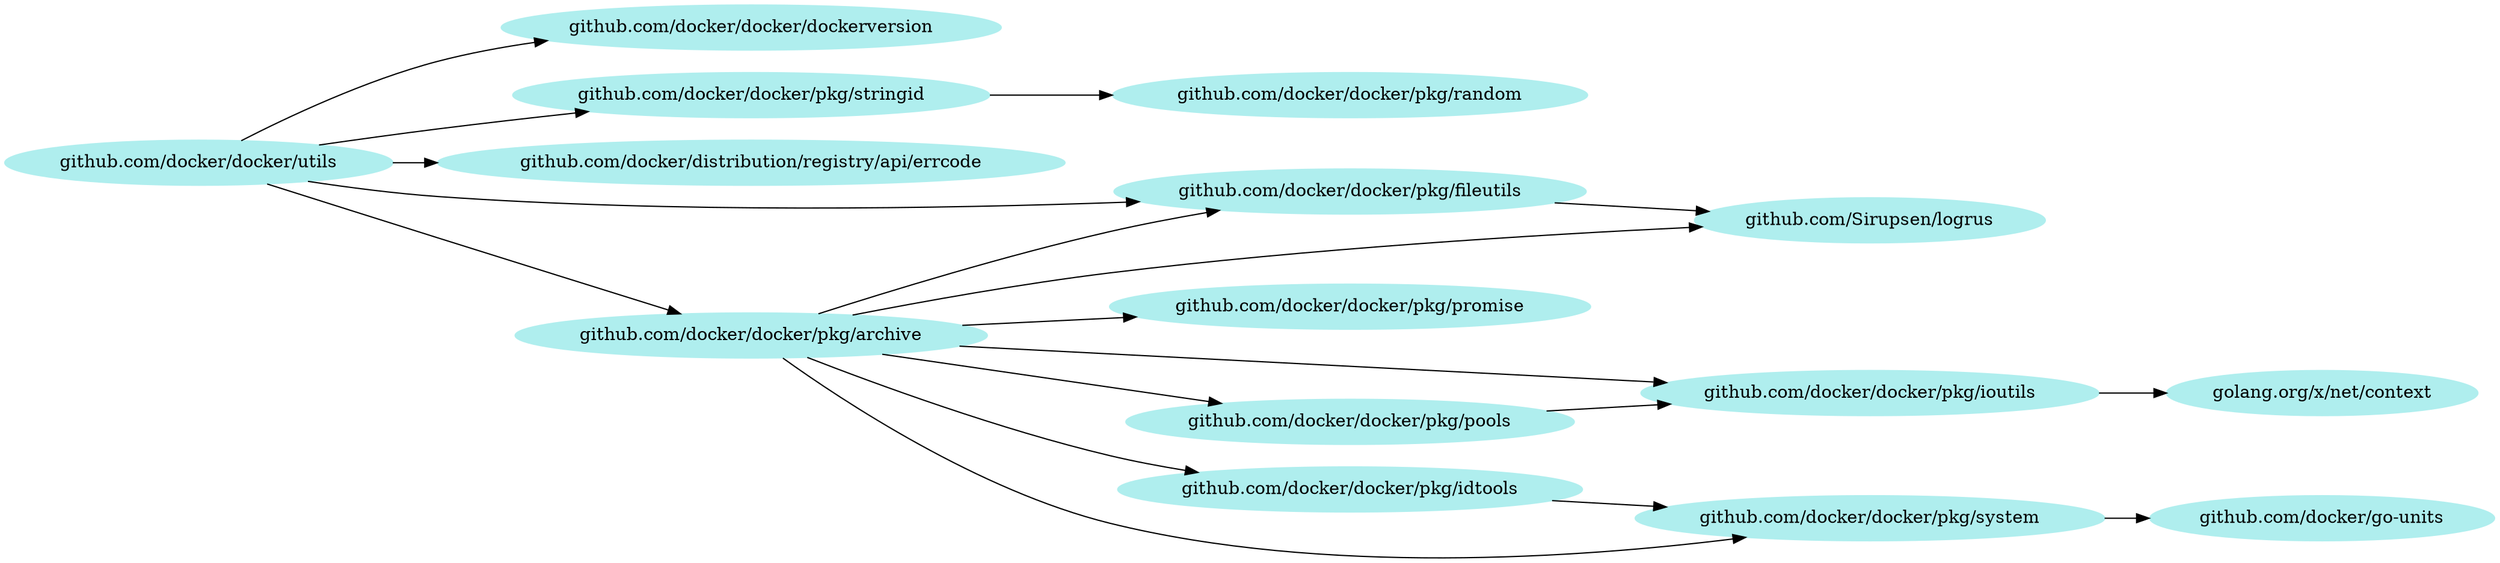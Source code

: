 digraph godep {
rankdir="LR"
0 [label="github.com/Sirupsen/logrus" style="filled" color="paleturquoise"];
1 [label="golang.org/x/net/context" style="filled" color="paleturquoise"];
2 [label="github.com/docker/docker/pkg/promise" style="filled" color="paleturquoise"];
3 [label="github.com/docker/docker/dockerversion" style="filled" color="paleturquoise"];
4 [label="github.com/docker/go-units" style="filled" color="paleturquoise"];
5 [label="github.com/docker/docker/pkg/ioutils" style="filled" color="paleturquoise"];
5 -> 1;
6 [label="github.com/docker/docker/pkg/stringid" style="filled" color="paleturquoise"];
6 -> 7;
8 [label="github.com/docker/distribution/registry/api/errcode" style="filled" color="paleturquoise"];
9 [label="github.com/docker/docker/pkg/fileutils" style="filled" color="paleturquoise"];
9 -> 0;
10 [label="github.com/docker/docker/pkg/idtools" style="filled" color="paleturquoise"];
10 -> 11;
12 [label="github.com/docker/docker/pkg/pools" style="filled" color="paleturquoise"];
12 -> 5;
13 [label="github.com/docker/docker/pkg/archive" style="filled" color="paleturquoise"];
13 -> 0;
13 -> 9;
13 -> 10;
13 -> 5;
13 -> 12;
13 -> 2;
13 -> 11;
11 [label="github.com/docker/docker/pkg/system" style="filled" color="paleturquoise"];
11 -> 4;
7 [label="github.com/docker/docker/pkg/random" style="filled" color="paleturquoise"];
14 [label="github.com/docker/docker/utils" style="filled" color="paleturquoise"];
14 -> 8;
14 -> 3;
14 -> 13;
14 -> 9;
14 -> 6;
}
